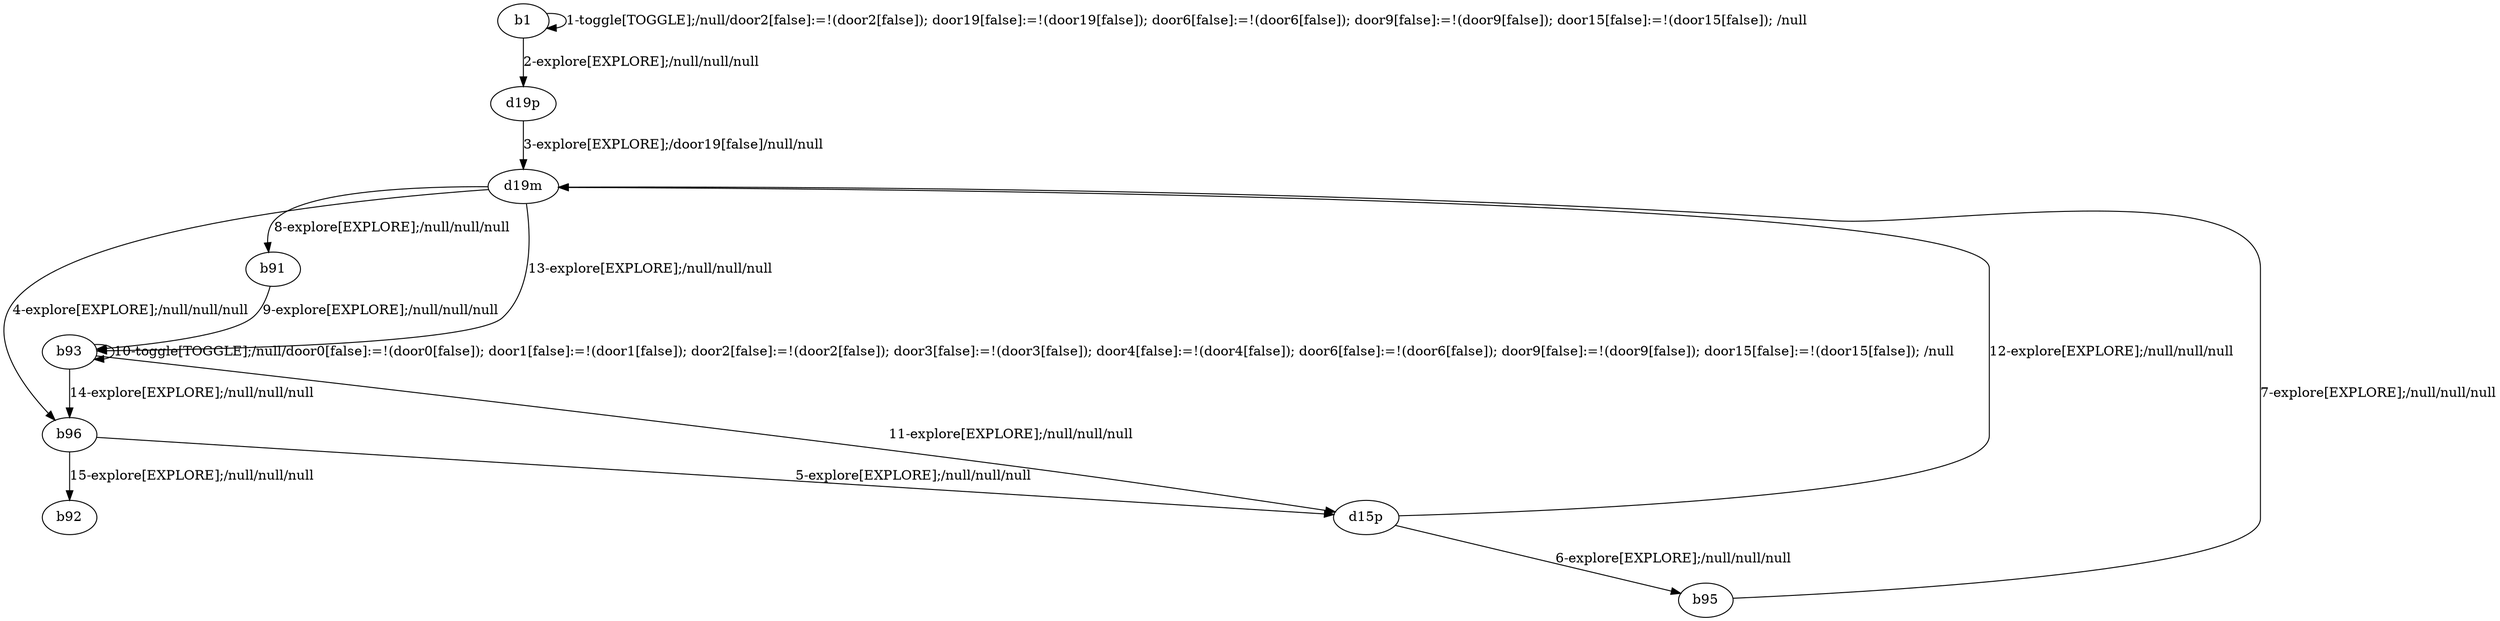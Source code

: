 # Total number of goals covered by this test: 2
# b93 --> b96
# b96 --> b92

digraph g {
"b1" -> "b1" [label = "1-toggle[TOGGLE];/null/door2[false]:=!(door2[false]); door19[false]:=!(door19[false]); door6[false]:=!(door6[false]); door9[false]:=!(door9[false]); door15[false]:=!(door15[false]); /null"];
"b1" -> "d19p" [label = "2-explore[EXPLORE];/null/null/null"];
"d19p" -> "d19m" [label = "3-explore[EXPLORE];/door19[false]/null/null"];
"d19m" -> "b96" [label = "4-explore[EXPLORE];/null/null/null"];
"b96" -> "d15p" [label = "5-explore[EXPLORE];/null/null/null"];
"d15p" -> "b95" [label = "6-explore[EXPLORE];/null/null/null"];
"b95" -> "d19m" [label = "7-explore[EXPLORE];/null/null/null"];
"d19m" -> "b91" [label = "8-explore[EXPLORE];/null/null/null"];
"b91" -> "b93" [label = "9-explore[EXPLORE];/null/null/null"];
"b93" -> "b93" [label = "10-toggle[TOGGLE];/null/door0[false]:=!(door0[false]); door1[false]:=!(door1[false]); door2[false]:=!(door2[false]); door3[false]:=!(door3[false]); door4[false]:=!(door4[false]); door6[false]:=!(door6[false]); door9[false]:=!(door9[false]); door15[false]:=!(door15[false]); /null"];
"b93" -> "d15p" [label = "11-explore[EXPLORE];/null/null/null"];
"d15p" -> "d19m" [label = "12-explore[EXPLORE];/null/null/null"];
"d19m" -> "b93" [label = "13-explore[EXPLORE];/null/null/null"];
"b93" -> "b96" [label = "14-explore[EXPLORE];/null/null/null"];
"b96" -> "b92" [label = "15-explore[EXPLORE];/null/null/null"];
}